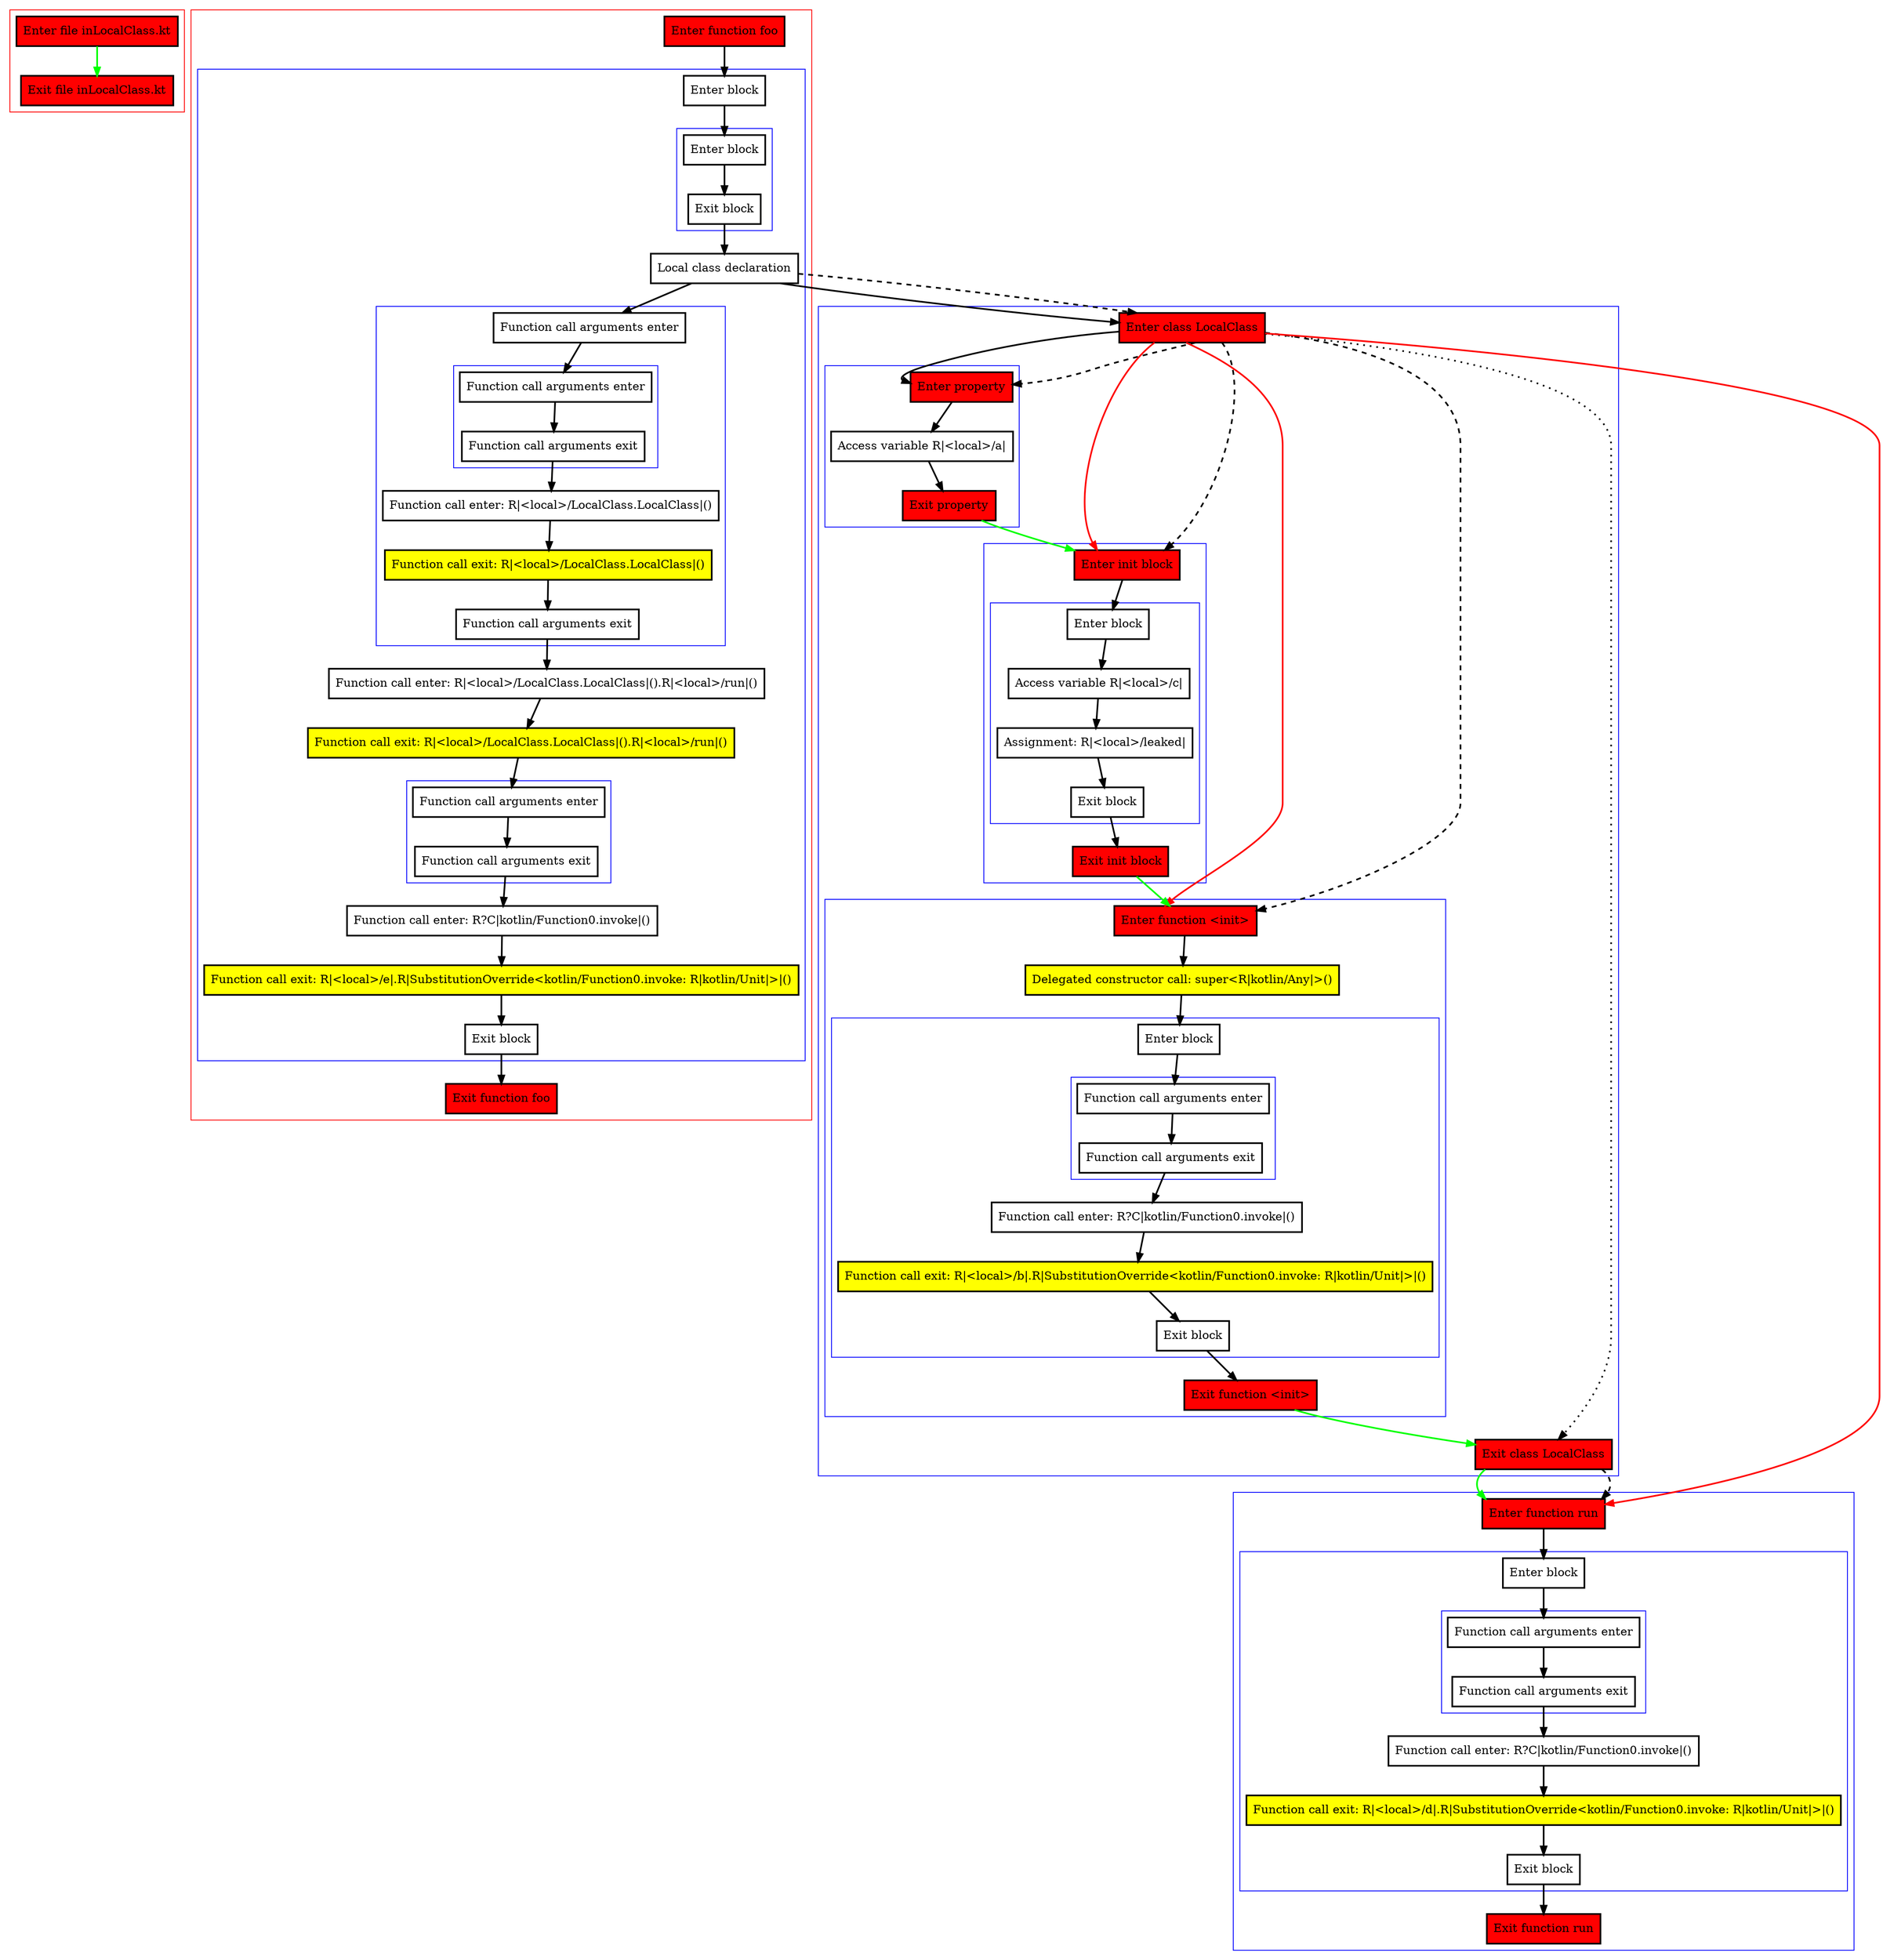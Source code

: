 digraph inLocalClass_kt {
    graph [nodesep=3]
    node [shape=box penwidth=2]
    edge [penwidth=2]

    subgraph cluster_0 {
        color=red
        0 [label="Enter file inLocalClass.kt" style="filled" fillcolor=red];
        1 [label="Exit file inLocalClass.kt" style="filled" fillcolor=red];
    }
    0 -> {1} [color=green];

    subgraph cluster_1 {
        color=red
        2 [label="Enter function foo" style="filled" fillcolor=red];
        subgraph cluster_2 {
            color=blue
            3 [label="Enter block"];
            subgraph cluster_3 {
                color=blue
                4 [label="Enter block"];
                5 [label="Exit block"];
            }
            6 [label="Local class declaration"];
            subgraph cluster_4 {
                color=blue
                7 [label="Function call arguments enter"];
                subgraph cluster_5 {
                    color=blue
                    8 [label="Function call arguments enter"];
                    9 [label="Function call arguments exit"];
                }
                10 [label="Function call enter: R|<local>/LocalClass.LocalClass|()"];
                11 [label="Function call exit: R|<local>/LocalClass.LocalClass|()" style="filled" fillcolor=yellow];
                12 [label="Function call arguments exit"];
            }
            13 [label="Function call enter: R|<local>/LocalClass.LocalClass|().R|<local>/run|()"];
            14 [label="Function call exit: R|<local>/LocalClass.LocalClass|().R|<local>/run|()" style="filled" fillcolor=yellow];
            subgraph cluster_6 {
                color=blue
                15 [label="Function call arguments enter"];
                16 [label="Function call arguments exit"];
            }
            17 [label="Function call enter: R?C|kotlin/Function0.invoke|()"];
            18 [label="Function call exit: R|<local>/e|.R|SubstitutionOverride<kotlin/Function0.invoke: R|kotlin/Unit|>|()" style="filled" fillcolor=yellow];
            19 [label="Exit block"];
        }
        20 [label="Exit function foo" style="filled" fillcolor=red];
    }
    subgraph cluster_7 {
        color=blue
        21 [label="Enter class LocalClass" style="filled" fillcolor=red];
        subgraph cluster_8 {
            color=blue
            22 [label="Enter property" style="filled" fillcolor=red];
            23 [label="Access variable R|<local>/a|"];
            24 [label="Exit property" style="filled" fillcolor=red];
        }
        subgraph cluster_9 {
            color=blue
            25 [label="Enter init block" style="filled" fillcolor=red];
            subgraph cluster_10 {
                color=blue
                26 [label="Enter block"];
                27 [label="Access variable R|<local>/c|"];
                28 [label="Assignment: R|<local>/leaked|"];
                29 [label="Exit block"];
            }
            30 [label="Exit init block" style="filled" fillcolor=red];
        }
        subgraph cluster_11 {
            color=blue
            31 [label="Enter function <init>" style="filled" fillcolor=red];
            32 [label="Delegated constructor call: super<R|kotlin/Any|>()" style="filled" fillcolor=yellow];
            subgraph cluster_12 {
                color=blue
                33 [label="Enter block"];
                subgraph cluster_13 {
                    color=blue
                    34 [label="Function call arguments enter"];
                    35 [label="Function call arguments exit"];
                }
                36 [label="Function call enter: R?C|kotlin/Function0.invoke|()"];
                37 [label="Function call exit: R|<local>/b|.R|SubstitutionOverride<kotlin/Function0.invoke: R|kotlin/Unit|>|()" style="filled" fillcolor=yellow];
                38 [label="Exit block"];
            }
            39 [label="Exit function <init>" style="filled" fillcolor=red];
        }
        40 [label="Exit class LocalClass" style="filled" fillcolor=red];
    }
    subgraph cluster_14 {
        color=blue
        41 [label="Enter function run" style="filled" fillcolor=red];
        subgraph cluster_15 {
            color=blue
            42 [label="Enter block"];
            subgraph cluster_16 {
                color=blue
                43 [label="Function call arguments enter"];
                44 [label="Function call arguments exit"];
            }
            45 [label="Function call enter: R?C|kotlin/Function0.invoke|()"];
            46 [label="Function call exit: R|<local>/d|.R|SubstitutionOverride<kotlin/Function0.invoke: R|kotlin/Unit|>|()" style="filled" fillcolor=yellow];
            47 [label="Exit block"];
        }
        48 [label="Exit function run" style="filled" fillcolor=red];
    }
    2 -> {3};
    3 -> {4};
    4 -> {5};
    5 -> {6};
    6 -> {7 21};
    6 -> {21} [style=dashed];
    7 -> {8};
    8 -> {9};
    9 -> {10};
    10 -> {11};
    11 -> {12};
    12 -> {13};
    13 -> {14};
    14 -> {15};
    15 -> {16};
    16 -> {17};
    17 -> {18};
    18 -> {19};
    19 -> {20};
    21 -> {22};
    21 -> {25 31 41} [color=red];
    21 -> {40} [style=dotted];
    21 -> {22 25 31} [style=dashed];
    22 -> {23};
    23 -> {24};
    24 -> {25} [color=green];
    25 -> {26};
    26 -> {27};
    27 -> {28};
    28 -> {29};
    29 -> {30};
    30 -> {31} [color=green];
    31 -> {32};
    32 -> {33};
    33 -> {34};
    34 -> {35};
    35 -> {36};
    36 -> {37};
    37 -> {38};
    38 -> {39};
    39 -> {40} [color=green];
    40 -> {41} [color=green];
    40 -> {41} [style=dashed];
    41 -> {42};
    42 -> {43};
    43 -> {44};
    44 -> {45};
    45 -> {46};
    46 -> {47};
    47 -> {48};

}
